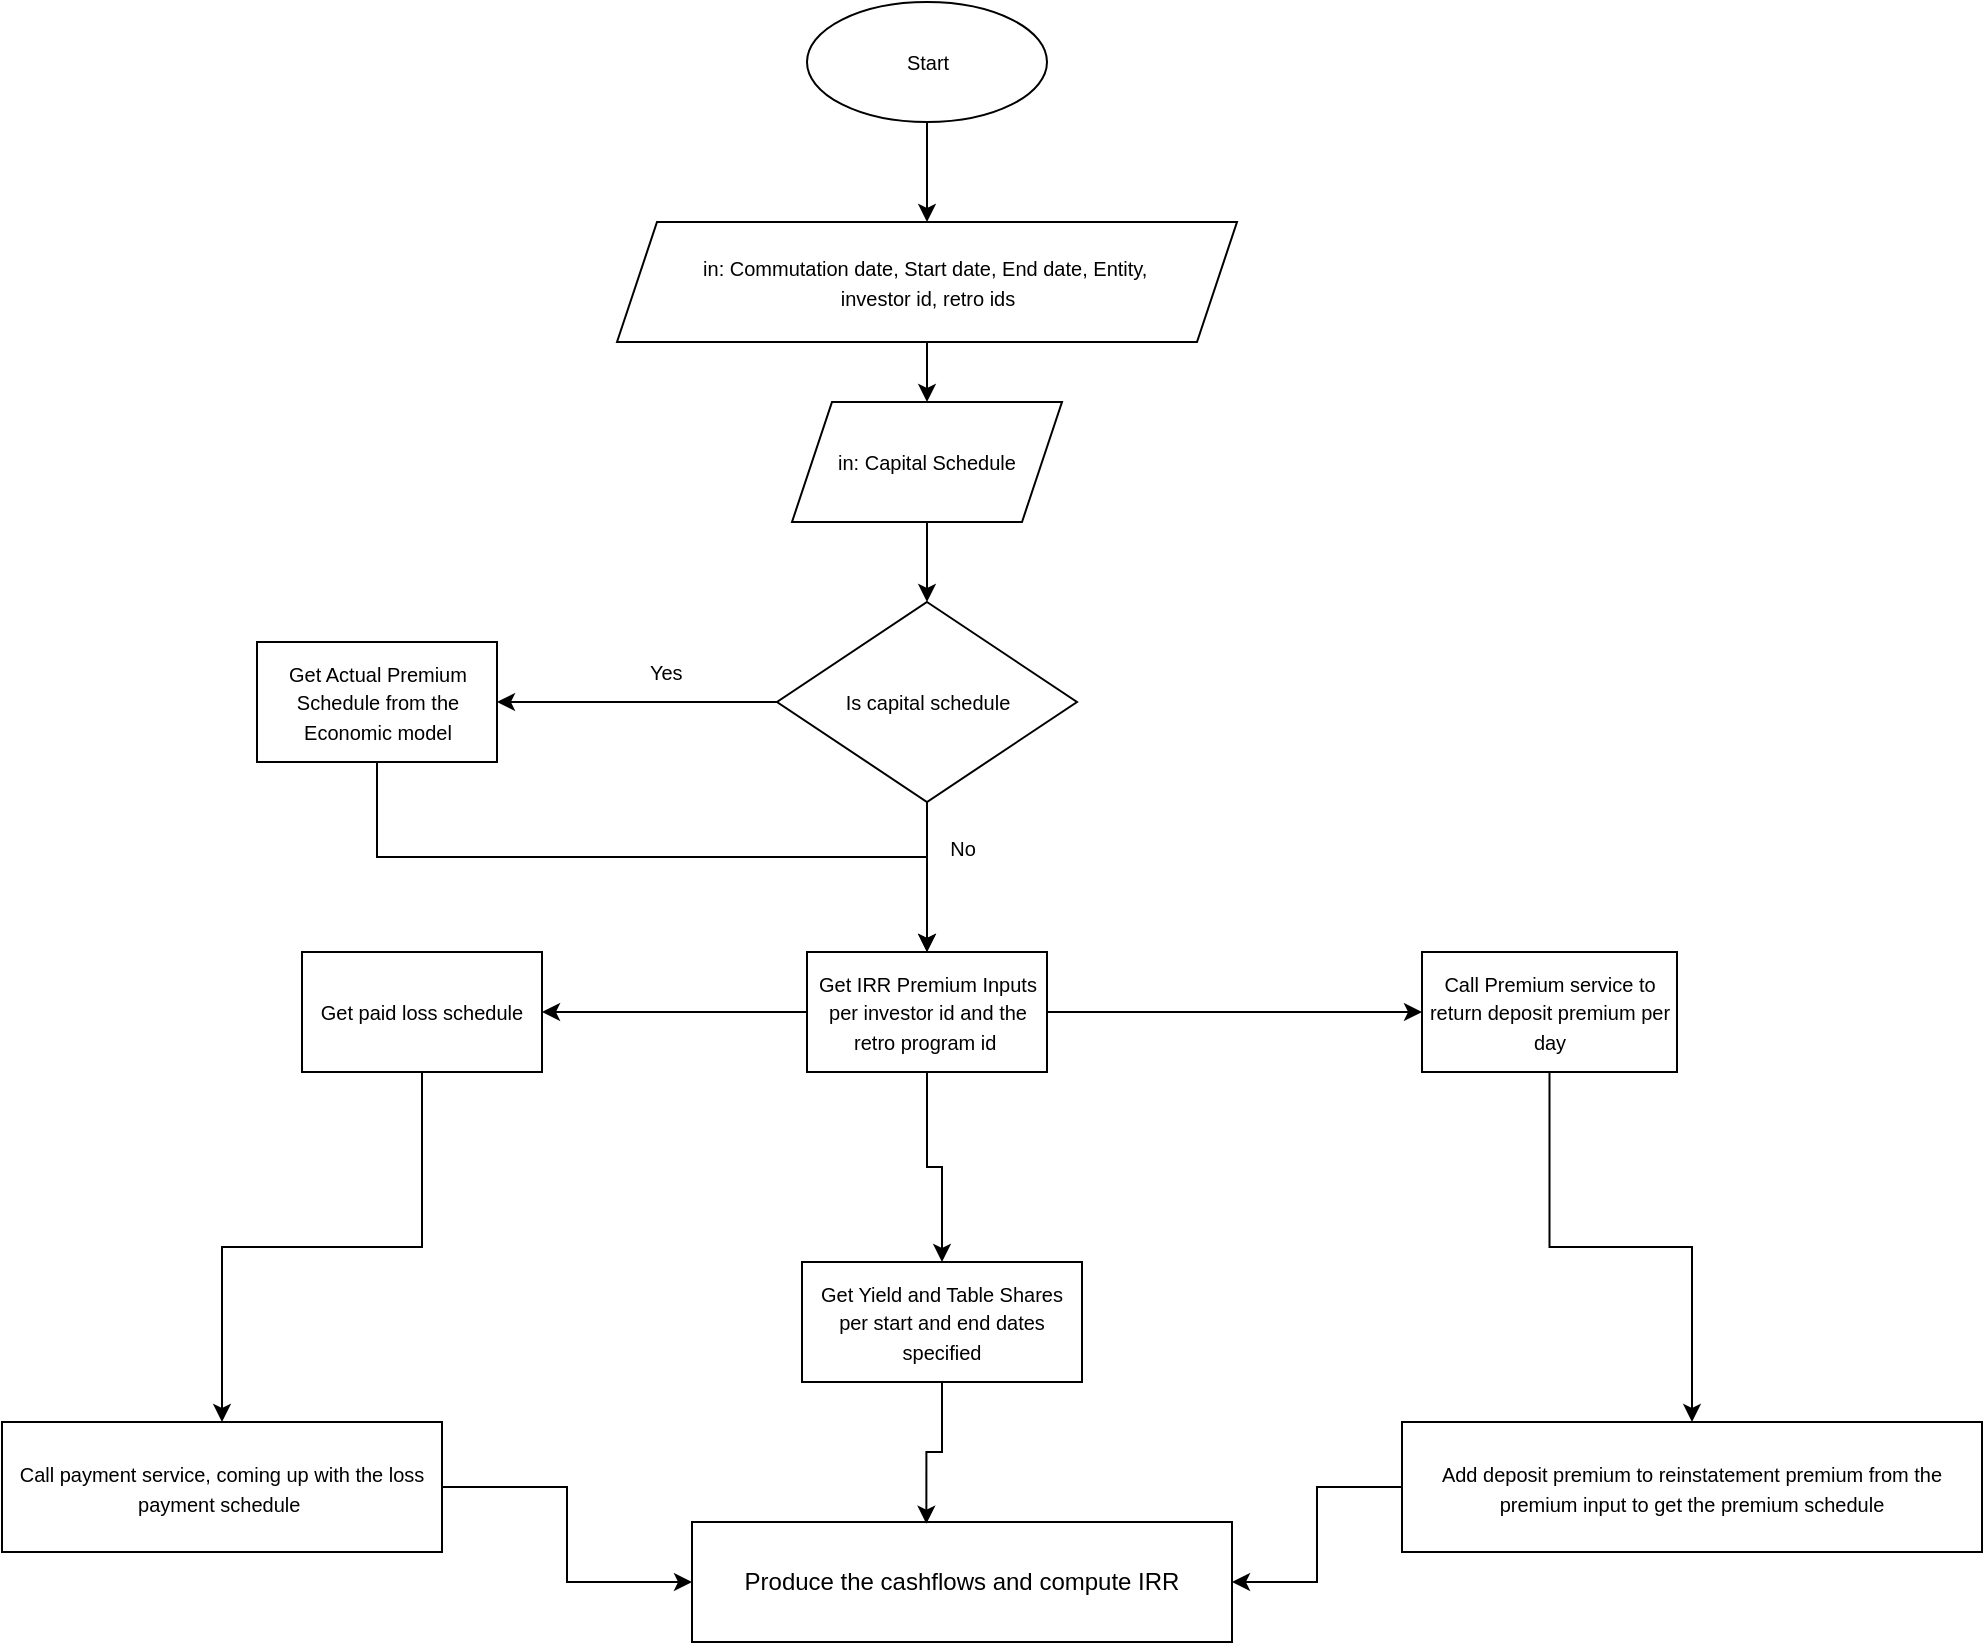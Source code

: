 <mxfile version="24.7.8">
  <diagram id="C5RBs43oDa-KdzZeNtuy" name="Page-1">
    <mxGraphModel dx="2022" dy="650" grid="1" gridSize="10" guides="1" tooltips="1" connect="1" arrows="1" fold="1" page="1" pageScale="1" pageWidth="827" pageHeight="1169" math="0" shadow="0">
      <root>
        <mxCell id="WIyWlLk6GJQsqaUBKTNV-0" />
        <mxCell id="WIyWlLk6GJQsqaUBKTNV-1" parent="WIyWlLk6GJQsqaUBKTNV-0" />
        <mxCell id="hLnK8mnX8FE_kz83yhg1-8" value="" style="edgeStyle=orthogonalEdgeStyle;rounded=0;orthogonalLoop=1;jettySize=auto;html=1;" edge="1" parent="WIyWlLk6GJQsqaUBKTNV-1" source="hLnK8mnX8FE_kz83yhg1-1" target="hLnK8mnX8FE_kz83yhg1-7">
          <mxGeometry relative="1" as="geometry" />
        </mxCell>
        <mxCell id="hLnK8mnX8FE_kz83yhg1-1" value="&lt;font style=&quot;font-size: 10px;&quot;&gt;in: Commutation date, Start date, End date, Entity,&amp;nbsp;&lt;/font&gt;&lt;div&gt;&lt;font style=&quot;font-size: 10px;&quot;&gt;investor id, retro ids&lt;/font&gt;&lt;/div&gt;" style="shape=parallelogram;perimeter=parallelogramPerimeter;whiteSpace=wrap;html=1;fixedSize=1;" vertex="1" parent="WIyWlLk6GJQsqaUBKTNV-1">
          <mxGeometry x="227.5" y="190" width="310" height="60" as="geometry" />
        </mxCell>
        <mxCell id="hLnK8mnX8FE_kz83yhg1-17" value="" style="edgeStyle=orthogonalEdgeStyle;rounded=0;orthogonalLoop=1;jettySize=auto;html=1;" edge="1" parent="WIyWlLk6GJQsqaUBKTNV-1" source="hLnK8mnX8FE_kz83yhg1-2" target="hLnK8mnX8FE_kz83yhg1-1">
          <mxGeometry relative="1" as="geometry" />
        </mxCell>
        <mxCell id="hLnK8mnX8FE_kz83yhg1-2" value="&lt;font style=&quot;font-size: 10px;&quot;&gt;Start&lt;/font&gt;" style="ellipse;whiteSpace=wrap;html=1;" vertex="1" parent="WIyWlLk6GJQsqaUBKTNV-1">
          <mxGeometry x="322.5" y="80" width="120" height="60" as="geometry" />
        </mxCell>
        <mxCell id="hLnK8mnX8FE_kz83yhg1-10" value="" style="edgeStyle=orthogonalEdgeStyle;rounded=0;orthogonalLoop=1;jettySize=auto;html=1;" edge="1" parent="WIyWlLk6GJQsqaUBKTNV-1" source="hLnK8mnX8FE_kz83yhg1-7" target="hLnK8mnX8FE_kz83yhg1-9">
          <mxGeometry relative="1" as="geometry" />
        </mxCell>
        <mxCell id="hLnK8mnX8FE_kz83yhg1-7" value="&lt;font style=&quot;font-size: 10px;&quot;&gt;in: Capital Schedule&lt;/font&gt;" style="shape=parallelogram;perimeter=parallelogramPerimeter;whiteSpace=wrap;html=1;fixedSize=1;" vertex="1" parent="WIyWlLk6GJQsqaUBKTNV-1">
          <mxGeometry x="315" y="280" width="135" height="60" as="geometry" />
        </mxCell>
        <mxCell id="hLnK8mnX8FE_kz83yhg1-12" value="" style="edgeStyle=orthogonalEdgeStyle;rounded=0;orthogonalLoop=1;jettySize=auto;html=1;" edge="1" parent="WIyWlLk6GJQsqaUBKTNV-1" source="hLnK8mnX8FE_kz83yhg1-9" target="hLnK8mnX8FE_kz83yhg1-11">
          <mxGeometry relative="1" as="geometry" />
        </mxCell>
        <mxCell id="hLnK8mnX8FE_kz83yhg1-26" value="" style="edgeStyle=orthogonalEdgeStyle;rounded=0;orthogonalLoop=1;jettySize=auto;html=1;" edge="1" parent="WIyWlLk6GJQsqaUBKTNV-1" source="hLnK8mnX8FE_kz83yhg1-9" target="hLnK8mnX8FE_kz83yhg1-25">
          <mxGeometry relative="1" as="geometry" />
        </mxCell>
        <mxCell id="hLnK8mnX8FE_kz83yhg1-9" value="&lt;font style=&quot;font-size: 10px;&quot;&gt;Is capital schedule&lt;/font&gt;" style="rhombus;whiteSpace=wrap;html=1;" vertex="1" parent="WIyWlLk6GJQsqaUBKTNV-1">
          <mxGeometry x="307.5" y="380" width="150" height="100" as="geometry" />
        </mxCell>
        <mxCell id="hLnK8mnX8FE_kz83yhg1-11" value="&lt;font style=&quot;font-size: 10px;&quot;&gt;Get Actual Premium Schedule from the Economic model&lt;/font&gt;" style="whiteSpace=wrap;html=1;" vertex="1" parent="WIyWlLk6GJQsqaUBKTNV-1">
          <mxGeometry x="47.5" y="400" width="120" height="60" as="geometry" />
        </mxCell>
        <mxCell id="hLnK8mnX8FE_kz83yhg1-34" style="edgeStyle=orthogonalEdgeStyle;rounded=0;orthogonalLoop=1;jettySize=auto;html=1;exitX=0.5;exitY=1;exitDx=0;exitDy=0;" edge="1" parent="WIyWlLk6GJQsqaUBKTNV-1" source="hLnK8mnX8FE_kz83yhg1-11" target="hLnK8mnX8FE_kz83yhg1-25">
          <mxGeometry relative="1" as="geometry" />
        </mxCell>
        <mxCell id="hLnK8mnX8FE_kz83yhg1-13" value="&lt;font style=&quot;font-size: 10px;&quot;&gt;Yes&amp;nbsp;&lt;/font&gt;" style="text;html=1;align=center;verticalAlign=middle;resizable=0;points=[];autosize=1;strokeColor=none;fillColor=none;" vertex="1" parent="WIyWlLk6GJQsqaUBKTNV-1">
          <mxGeometry x="232.5" y="400" width="40" height="30" as="geometry" />
        </mxCell>
        <mxCell id="hLnK8mnX8FE_kz83yhg1-36" value="" style="edgeStyle=orthogonalEdgeStyle;rounded=0;orthogonalLoop=1;jettySize=auto;html=1;" edge="1" parent="WIyWlLk6GJQsqaUBKTNV-1" source="hLnK8mnX8FE_kz83yhg1-25" target="hLnK8mnX8FE_kz83yhg1-35">
          <mxGeometry relative="1" as="geometry" />
        </mxCell>
        <mxCell id="hLnK8mnX8FE_kz83yhg1-38" value="" style="edgeStyle=orthogonalEdgeStyle;rounded=0;orthogonalLoop=1;jettySize=auto;html=1;" edge="1" parent="WIyWlLk6GJQsqaUBKTNV-1" source="hLnK8mnX8FE_kz83yhg1-25" target="hLnK8mnX8FE_kz83yhg1-37">
          <mxGeometry relative="1" as="geometry" />
        </mxCell>
        <mxCell id="hLnK8mnX8FE_kz83yhg1-52" value="" style="edgeStyle=orthogonalEdgeStyle;rounded=0;orthogonalLoop=1;jettySize=auto;html=1;" edge="1" parent="WIyWlLk6GJQsqaUBKTNV-1" source="hLnK8mnX8FE_kz83yhg1-25" target="hLnK8mnX8FE_kz83yhg1-51">
          <mxGeometry relative="1" as="geometry" />
        </mxCell>
        <mxCell id="hLnK8mnX8FE_kz83yhg1-25" value="&lt;font style=&quot;font-size: 10px;&quot;&gt;Get IRR Premium Inputs per investor id and the retro program id&amp;nbsp;&lt;/font&gt;" style="whiteSpace=wrap;html=1;" vertex="1" parent="WIyWlLk6GJQsqaUBKTNV-1">
          <mxGeometry x="322.5" y="555" width="120" height="60" as="geometry" />
        </mxCell>
        <mxCell id="hLnK8mnX8FE_kz83yhg1-27" value="&lt;font style=&quot;font-size: 10px;&quot;&gt;No&lt;/font&gt;" style="text;html=1;align=center;verticalAlign=middle;resizable=0;points=[];autosize=1;strokeColor=none;fillColor=none;" vertex="1" parent="WIyWlLk6GJQsqaUBKTNV-1">
          <mxGeometry x="380" y="488" width="40" height="30" as="geometry" />
        </mxCell>
        <mxCell id="hLnK8mnX8FE_kz83yhg1-42" value="" style="edgeStyle=orthogonalEdgeStyle;rounded=0;orthogonalLoop=1;jettySize=auto;html=1;" edge="1" parent="WIyWlLk6GJQsqaUBKTNV-1" source="hLnK8mnX8FE_kz83yhg1-35" target="hLnK8mnX8FE_kz83yhg1-41">
          <mxGeometry relative="1" as="geometry" />
        </mxCell>
        <mxCell id="hLnK8mnX8FE_kz83yhg1-35" value="&lt;font style=&quot;font-size: 10px;&quot;&gt;Call Premium service to return deposit premium per day&lt;/font&gt;" style="whiteSpace=wrap;html=1;" vertex="1" parent="WIyWlLk6GJQsqaUBKTNV-1">
          <mxGeometry x="630" y="555" width="127.5" height="60" as="geometry" />
        </mxCell>
        <mxCell id="hLnK8mnX8FE_kz83yhg1-40" value="" style="edgeStyle=orthogonalEdgeStyle;rounded=0;orthogonalLoop=1;jettySize=auto;html=1;" edge="1" parent="WIyWlLk6GJQsqaUBKTNV-1" source="hLnK8mnX8FE_kz83yhg1-37" target="hLnK8mnX8FE_kz83yhg1-39">
          <mxGeometry relative="1" as="geometry" />
        </mxCell>
        <mxCell id="hLnK8mnX8FE_kz83yhg1-37" value="&lt;font style=&quot;font-size: 10px;&quot;&gt;Get paid loss schedule&lt;/font&gt;" style="whiteSpace=wrap;html=1;" vertex="1" parent="WIyWlLk6GJQsqaUBKTNV-1">
          <mxGeometry x="70" y="555" width="120" height="60" as="geometry" />
        </mxCell>
        <mxCell id="hLnK8mnX8FE_kz83yhg1-48" value="" style="edgeStyle=orthogonalEdgeStyle;rounded=0;orthogonalLoop=1;jettySize=auto;html=1;" edge="1" parent="WIyWlLk6GJQsqaUBKTNV-1" source="hLnK8mnX8FE_kz83yhg1-39" target="hLnK8mnX8FE_kz83yhg1-47">
          <mxGeometry relative="1" as="geometry" />
        </mxCell>
        <mxCell id="hLnK8mnX8FE_kz83yhg1-39" value="&lt;font style=&quot;font-size: 10px;&quot;&gt;Call payment service, coming up with the loss payment schedule&amp;nbsp;&lt;/font&gt;" style="whiteSpace=wrap;html=1;" vertex="1" parent="WIyWlLk6GJQsqaUBKTNV-1">
          <mxGeometry x="-80" y="790" width="220" height="65" as="geometry" />
        </mxCell>
        <mxCell id="hLnK8mnX8FE_kz83yhg1-49" value="" style="edgeStyle=orthogonalEdgeStyle;rounded=0;orthogonalLoop=1;jettySize=auto;html=1;" edge="1" parent="WIyWlLk6GJQsqaUBKTNV-1" source="hLnK8mnX8FE_kz83yhg1-41" target="hLnK8mnX8FE_kz83yhg1-47">
          <mxGeometry relative="1" as="geometry" />
        </mxCell>
        <mxCell id="hLnK8mnX8FE_kz83yhg1-41" value="&lt;font style=&quot;font-size: 10px;&quot;&gt;Add deposit premium to reinstatement premium from the premium input to get the premium schedule&lt;/font&gt;" style="whiteSpace=wrap;html=1;" vertex="1" parent="WIyWlLk6GJQsqaUBKTNV-1">
          <mxGeometry x="620" y="790" width="290" height="65" as="geometry" />
        </mxCell>
        <mxCell id="hLnK8mnX8FE_kz83yhg1-47" value="Produce the cashflows and compute IRR" style="whiteSpace=wrap;html=1;" vertex="1" parent="WIyWlLk6GJQsqaUBKTNV-1">
          <mxGeometry x="265" y="840" width="270" height="60" as="geometry" />
        </mxCell>
        <mxCell id="hLnK8mnX8FE_kz83yhg1-55" value="" style="edgeStyle=orthogonalEdgeStyle;rounded=0;orthogonalLoop=1;jettySize=auto;html=1;entryX=0.434;entryY=0.014;entryDx=0;entryDy=0;entryPerimeter=0;" edge="1" parent="WIyWlLk6GJQsqaUBKTNV-1" source="hLnK8mnX8FE_kz83yhg1-51" target="hLnK8mnX8FE_kz83yhg1-47">
          <mxGeometry relative="1" as="geometry">
            <mxPoint x="382.5" y="850" as="targetPoint" />
          </mxGeometry>
        </mxCell>
        <mxCell id="hLnK8mnX8FE_kz83yhg1-51" value="&lt;font style=&quot;font-size: 10px;&quot;&gt;Get Yield and Table Shares per start and end dates specified&lt;/font&gt;" style="whiteSpace=wrap;html=1;" vertex="1" parent="WIyWlLk6GJQsqaUBKTNV-1">
          <mxGeometry x="320" y="710" width="140" height="60" as="geometry" />
        </mxCell>
      </root>
    </mxGraphModel>
  </diagram>
</mxfile>
